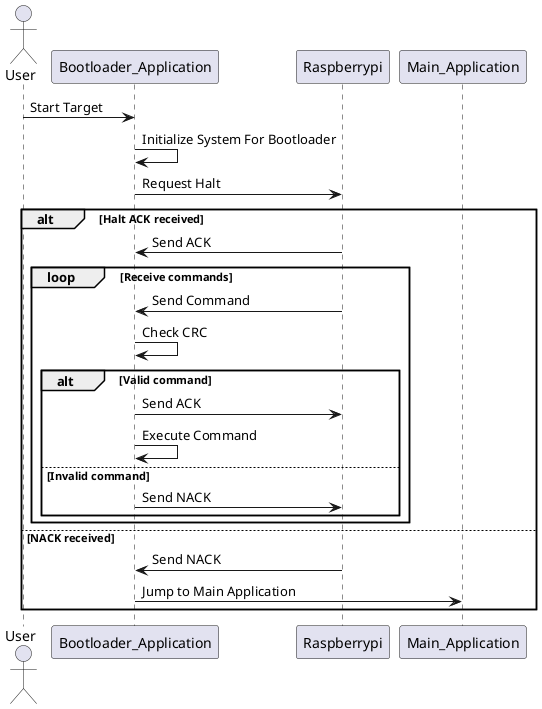 @startuml Baremetal_Bootloader

actor User 

participant Bootloader_Application
participant Raspberrypi
participant Main_Application

User -> Bootloader_Application: Start Target
Bootloader_Application -> Bootloader_Application: Initialize System For Bootloader
Bootloader_Application -> Raspberrypi: Request Halt

alt Halt ACK received
    Raspberrypi -> Bootloader_Application: Send ACK
    loop Receive commands
        Raspberrypi -> Bootloader_Application: Send Command
        Bootloader_Application -> Bootloader_Application: Check CRC
        alt Valid command
            Bootloader_Application -> Raspberrypi: Send ACK
            Bootloader_Application -> Bootloader_Application: Execute Command
        else Invalid command
            Bootloader_Application -> Raspberrypi: Send NACK
        end
    end
else NACK received
    Raspberrypi -> Bootloader_Application: Send NACK
    Bootloader_Application -> Main_Application: Jump to Main Application
end

@enduml

